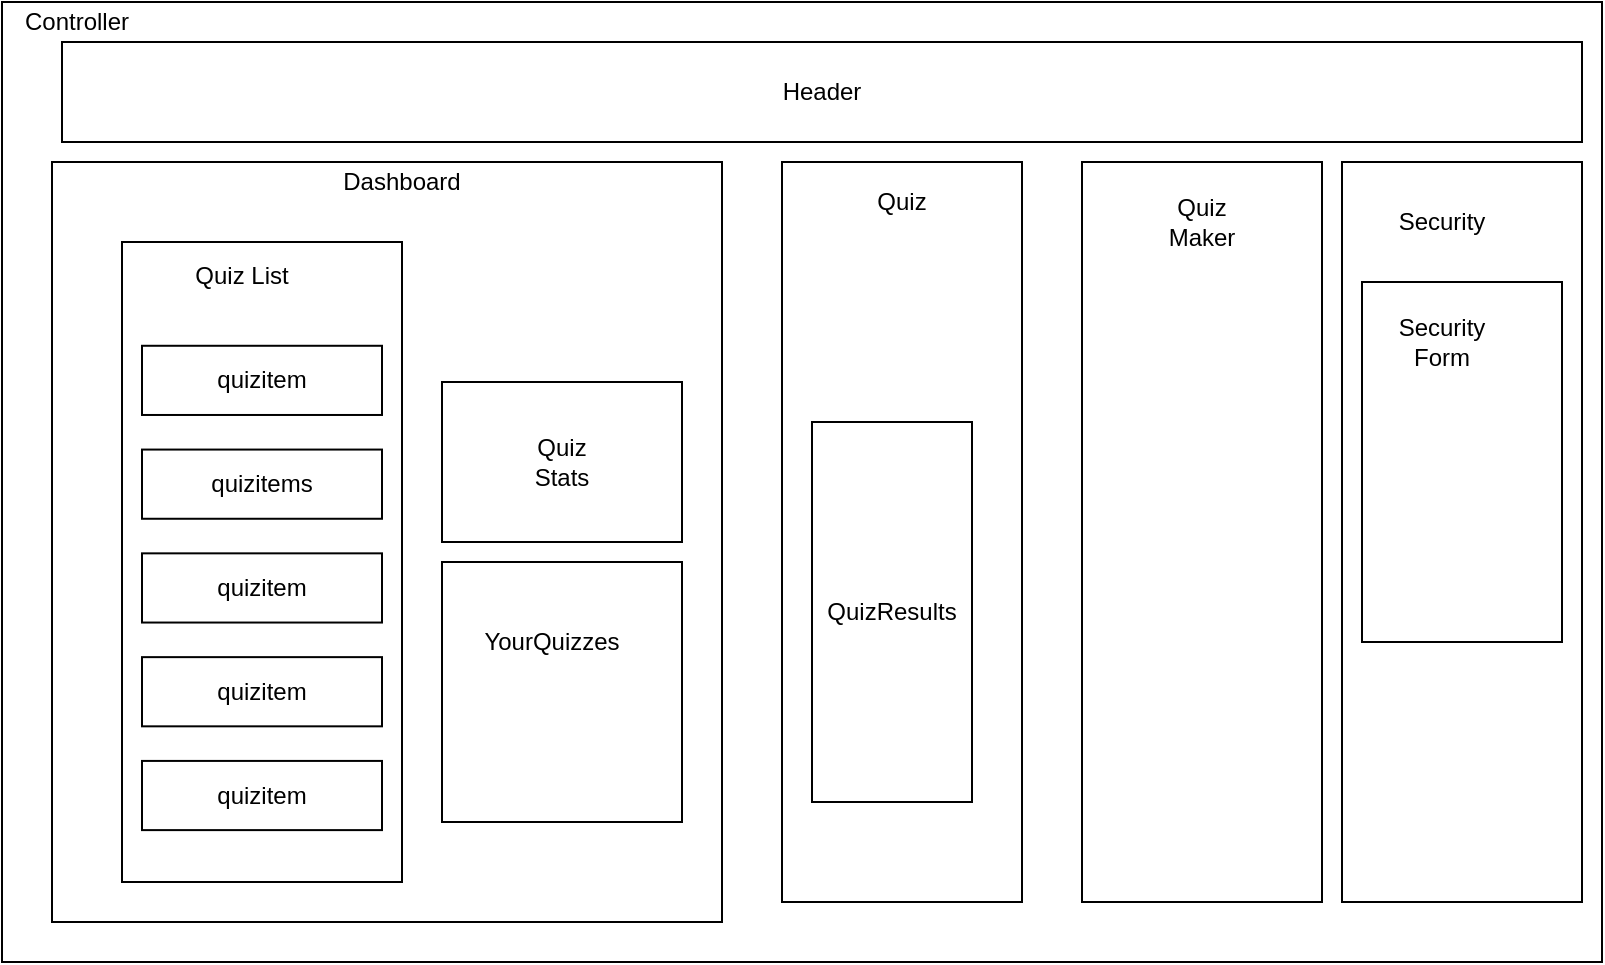 <mxfile version="14.7.10" type="github">
  <diagram id="U5crEyMKDy2htWtxY-od" name="Page-1">
    <mxGraphModel dx="883" dy="379" grid="1" gridSize="10" guides="1" tooltips="1" connect="1" arrows="1" fold="1" page="1" pageScale="1" pageWidth="850" pageHeight="1100" math="0" shadow="0">
      <root>
        <mxCell id="0" />
        <mxCell id="1" parent="0" />
        <mxCell id="PUbpo0mT-dT6CF3Mdy4J-1" value="" style="rounded=0;whiteSpace=wrap;html=1;" parent="1" vertex="1">
          <mxGeometry x="140" y="90" width="240" height="450" as="geometry" />
        </mxCell>
        <mxCell id="3uk7x3UCbjoA1QLGwPrC-1" value="" style="rounded=0;whiteSpace=wrap;html=1;" parent="1" vertex="1">
          <mxGeometry x="20" y="80" width="800" height="480" as="geometry" />
        </mxCell>
        <mxCell id="3uk7x3UCbjoA1QLGwPrC-10" value="" style="rounded=0;whiteSpace=wrap;html=1;" parent="1" vertex="1">
          <mxGeometry x="560" y="160" width="120" height="370" as="geometry" />
        </mxCell>
        <mxCell id="3uk7x3UCbjoA1QLGwPrC-12" value="" style="rounded=0;whiteSpace=wrap;html=1;" parent="1" vertex="1">
          <mxGeometry x="410" y="160" width="120" height="370" as="geometry" />
        </mxCell>
        <mxCell id="3uk7x3UCbjoA1QLGwPrC-13" value="Quiz Maker" style="text;html=1;strokeColor=none;fillColor=none;align=center;verticalAlign=middle;whiteSpace=wrap;rounded=0;" parent="1" vertex="1">
          <mxGeometry x="600" y="180" width="40" height="20" as="geometry" />
        </mxCell>
        <mxCell id="3uk7x3UCbjoA1QLGwPrC-15" value="QuizResults" style="rounded=0;whiteSpace=wrap;html=1;" parent="1" vertex="1">
          <mxGeometry x="425" y="290" width="80" height="190" as="geometry" />
        </mxCell>
        <mxCell id="PUbpo0mT-dT6CF3Mdy4J-2" value="Controller" style="text;html=1;strokeColor=none;fillColor=none;align=center;verticalAlign=middle;whiteSpace=wrap;rounded=0;" parent="1" vertex="1">
          <mxGeometry x="35" y="80" width="45" height="20" as="geometry" />
        </mxCell>
        <mxCell id="PUbpo0mT-dT6CF3Mdy4J-3" value="" style="rounded=0;whiteSpace=wrap;html=1;" parent="1" vertex="1">
          <mxGeometry x="45" y="160" width="335" height="380" as="geometry" />
        </mxCell>
        <mxCell id="PUbpo0mT-dT6CF3Mdy4J-5" value="Dashboard" style="text;html=1;strokeColor=none;fillColor=none;align=center;verticalAlign=middle;whiteSpace=wrap;rounded=0;" parent="1" vertex="1">
          <mxGeometry x="200" y="160" width="40" height="20" as="geometry" />
        </mxCell>
        <mxCell id="PUbpo0mT-dT6CF3Mdy4J-6" value="" style="group" parent="1" vertex="1" connectable="0">
          <mxGeometry x="80" y="200" width="140" height="320" as="geometry" />
        </mxCell>
        <mxCell id="3uk7x3UCbjoA1QLGwPrC-2" value="" style="rounded=0;whiteSpace=wrap;html=1;" parent="PUbpo0mT-dT6CF3Mdy4J-6" vertex="1">
          <mxGeometry width="140" height="320" as="geometry" />
        </mxCell>
        <mxCell id="3uk7x3UCbjoA1QLGwPrC-3" value="Quiz List" style="text;html=1;strokeColor=none;fillColor=none;align=center;verticalAlign=middle;whiteSpace=wrap;rounded=0;" parent="PUbpo0mT-dT6CF3Mdy4J-6" vertex="1">
          <mxGeometry x="20" y="8.649" width="80" height="17.297" as="geometry" />
        </mxCell>
        <mxCell id="3uk7x3UCbjoA1QLGwPrC-4" value="quizitem" style="rounded=0;whiteSpace=wrap;html=1;" parent="PUbpo0mT-dT6CF3Mdy4J-6" vertex="1">
          <mxGeometry x="10" y="51.892" width="120" height="34.595" as="geometry" />
        </mxCell>
        <mxCell id="3uk7x3UCbjoA1QLGwPrC-5" value="quizitems" style="rounded=0;whiteSpace=wrap;html=1;" parent="PUbpo0mT-dT6CF3Mdy4J-6" vertex="1">
          <mxGeometry x="10" y="103.784" width="120" height="34.595" as="geometry" />
        </mxCell>
        <mxCell id="3uk7x3UCbjoA1QLGwPrC-6" value="quizitem" style="rounded=0;whiteSpace=wrap;html=1;" parent="PUbpo0mT-dT6CF3Mdy4J-6" vertex="1">
          <mxGeometry x="10" y="155.676" width="120" height="34.595" as="geometry" />
        </mxCell>
        <mxCell id="3uk7x3UCbjoA1QLGwPrC-7" value="quizitem" style="rounded=0;whiteSpace=wrap;html=1;" parent="PUbpo0mT-dT6CF3Mdy4J-6" vertex="1">
          <mxGeometry x="10" y="207.568" width="120" height="34.595" as="geometry" />
        </mxCell>
        <mxCell id="3uk7x3UCbjoA1QLGwPrC-8" value="quizitem" style="rounded=0;whiteSpace=wrap;html=1;" parent="PUbpo0mT-dT6CF3Mdy4J-6" vertex="1">
          <mxGeometry x="10" y="259.459" width="120" height="34.595" as="geometry" />
        </mxCell>
        <mxCell id="PUbpo0mT-dT6CF3Mdy4J-7" value="" style="rounded=0;whiteSpace=wrap;html=1;" parent="1" vertex="1">
          <mxGeometry x="240" y="270" width="120" height="80" as="geometry" />
        </mxCell>
        <mxCell id="PUbpo0mT-dT6CF3Mdy4J-8" value="Quiz Stats" style="text;html=1;strokeColor=none;fillColor=none;align=center;verticalAlign=middle;whiteSpace=wrap;rounded=0;" parent="1" vertex="1">
          <mxGeometry x="275" y="295" width="50" height="30" as="geometry" />
        </mxCell>
        <mxCell id="PUbpo0mT-dT6CF3Mdy4J-9" value="Quiz" style="text;html=1;strokeColor=none;fillColor=none;align=center;verticalAlign=middle;whiteSpace=wrap;rounded=0;" parent="1" vertex="1">
          <mxGeometry x="450" y="170" width="40" height="20" as="geometry" />
        </mxCell>
        <mxCell id="PUbpo0mT-dT6CF3Mdy4J-11" value="" style="rounded=0;whiteSpace=wrap;html=1;" parent="1" vertex="1">
          <mxGeometry x="690" y="160" width="120" height="370" as="geometry" />
        </mxCell>
        <mxCell id="PUbpo0mT-dT6CF3Mdy4J-13" value="Security" style="text;html=1;strokeColor=none;fillColor=none;align=center;verticalAlign=middle;whiteSpace=wrap;rounded=0;" parent="1" vertex="1">
          <mxGeometry x="720" y="180" width="40" height="20" as="geometry" />
        </mxCell>
        <mxCell id="PUbpo0mT-dT6CF3Mdy4J-15" value="" style="rounded=0;whiteSpace=wrap;html=1;" parent="1" vertex="1">
          <mxGeometry x="700" y="220" width="100" height="180" as="geometry" />
        </mxCell>
        <mxCell id="PUbpo0mT-dT6CF3Mdy4J-17" value="Security Form" style="text;html=1;strokeColor=none;fillColor=none;align=center;verticalAlign=middle;whiteSpace=wrap;rounded=0;" parent="1" vertex="1">
          <mxGeometry x="720" y="240" width="40" height="20" as="geometry" />
        </mxCell>
        <mxCell id="PUbpo0mT-dT6CF3Mdy4J-19" value="Header" style="rounded=0;whiteSpace=wrap;html=1;" parent="1" vertex="1">
          <mxGeometry x="50" y="100" width="760" height="50" as="geometry" />
        </mxCell>
        <mxCell id="DL5qkXbWW3SE2tU9UODd-1" value="" style="rounded=0;whiteSpace=wrap;html=1;" vertex="1" parent="1">
          <mxGeometry x="240" y="360" width="120" height="130" as="geometry" />
        </mxCell>
        <mxCell id="DL5qkXbWW3SE2tU9UODd-2" value="YourQuizzes" style="text;html=1;strokeColor=none;fillColor=none;align=center;verticalAlign=middle;whiteSpace=wrap;rounded=0;" vertex="1" parent="1">
          <mxGeometry x="275" y="390" width="40" height="20" as="geometry" />
        </mxCell>
      </root>
    </mxGraphModel>
  </diagram>
</mxfile>
